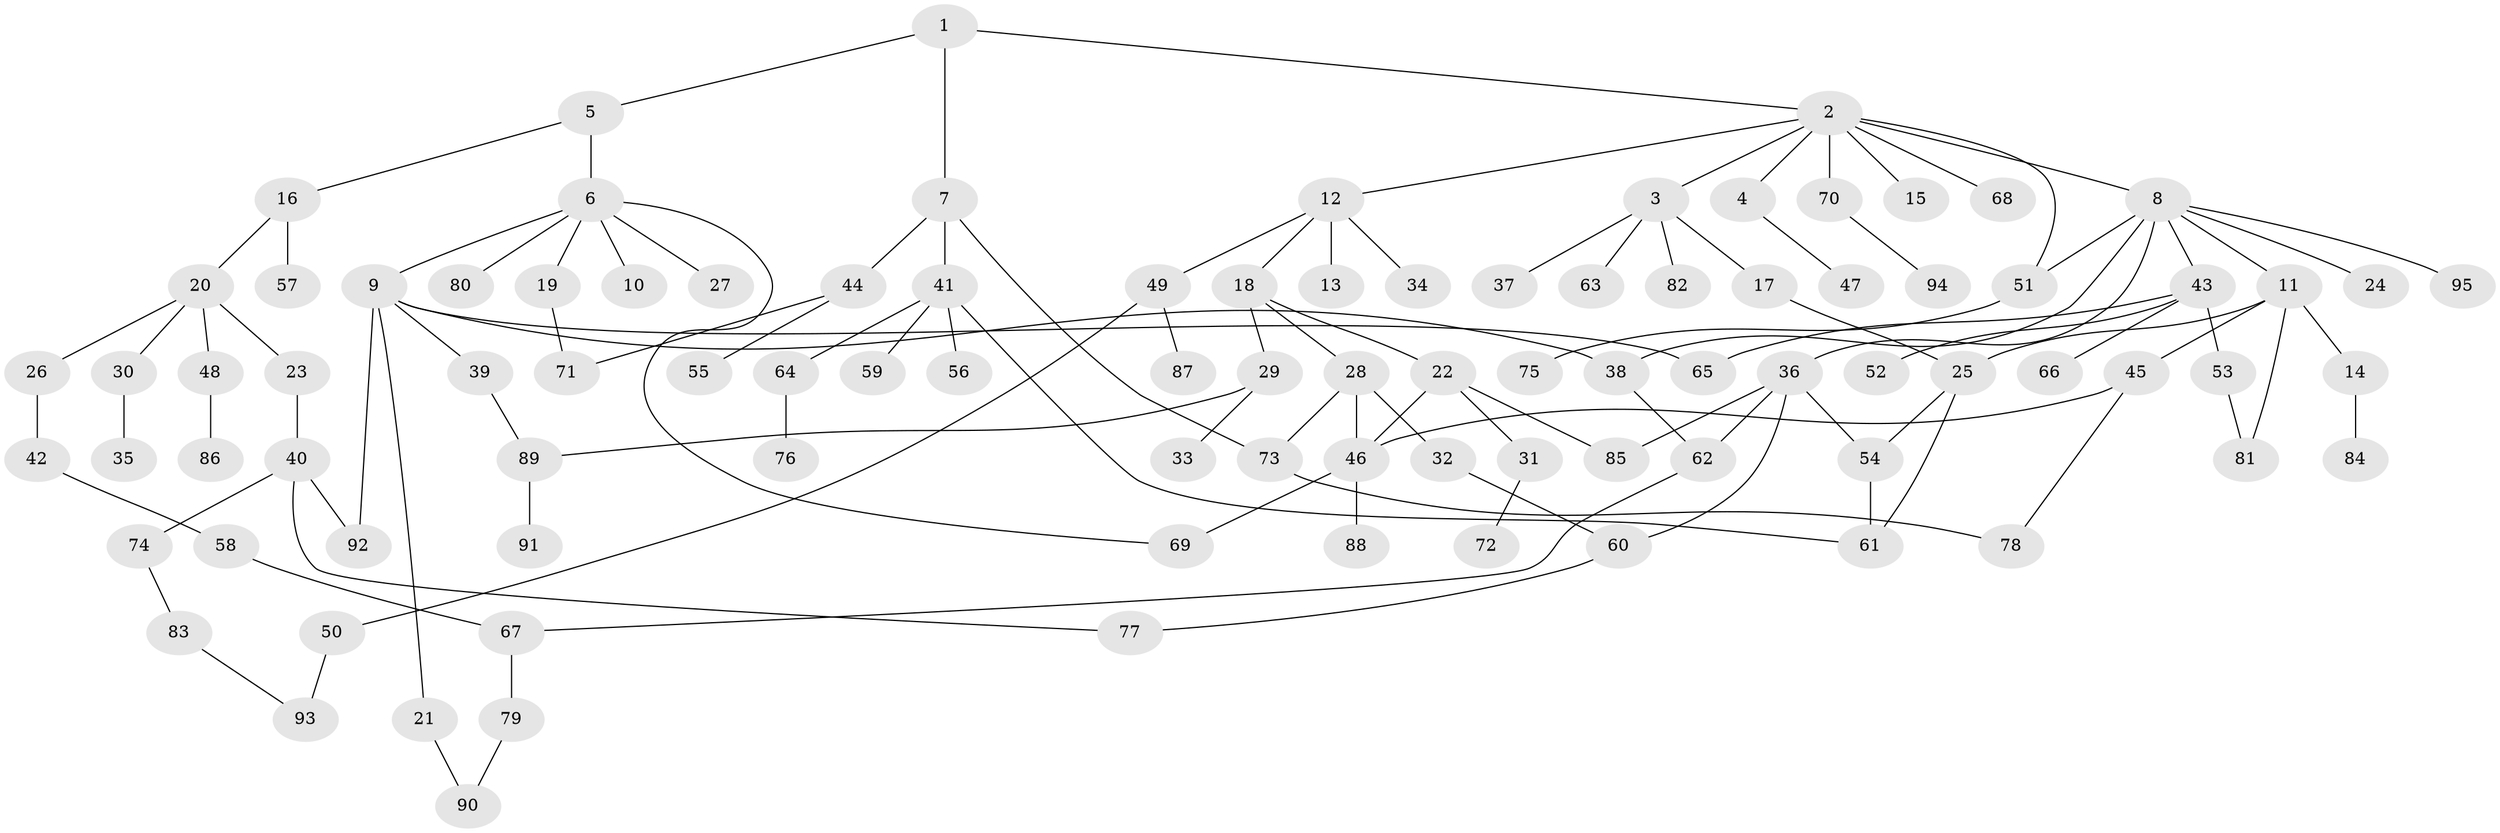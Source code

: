 // Generated by graph-tools (version 1.1) at 2025/10/02/27/25 16:10:53]
// undirected, 95 vertices, 117 edges
graph export_dot {
graph [start="1"]
  node [color=gray90,style=filled];
  1;
  2;
  3;
  4;
  5;
  6;
  7;
  8;
  9;
  10;
  11;
  12;
  13;
  14;
  15;
  16;
  17;
  18;
  19;
  20;
  21;
  22;
  23;
  24;
  25;
  26;
  27;
  28;
  29;
  30;
  31;
  32;
  33;
  34;
  35;
  36;
  37;
  38;
  39;
  40;
  41;
  42;
  43;
  44;
  45;
  46;
  47;
  48;
  49;
  50;
  51;
  52;
  53;
  54;
  55;
  56;
  57;
  58;
  59;
  60;
  61;
  62;
  63;
  64;
  65;
  66;
  67;
  68;
  69;
  70;
  71;
  72;
  73;
  74;
  75;
  76;
  77;
  78;
  79;
  80;
  81;
  82;
  83;
  84;
  85;
  86;
  87;
  88;
  89;
  90;
  91;
  92;
  93;
  94;
  95;
  1 -- 2;
  1 -- 5;
  1 -- 7;
  2 -- 3;
  2 -- 4;
  2 -- 8;
  2 -- 12;
  2 -- 15;
  2 -- 68;
  2 -- 70;
  2 -- 51;
  3 -- 17;
  3 -- 37;
  3 -- 63;
  3 -- 82;
  4 -- 47;
  5 -- 6;
  5 -- 16;
  6 -- 9;
  6 -- 10;
  6 -- 19;
  6 -- 27;
  6 -- 69;
  6 -- 80;
  7 -- 41;
  7 -- 44;
  7 -- 73;
  8 -- 11;
  8 -- 24;
  8 -- 36;
  8 -- 38;
  8 -- 43;
  8 -- 51;
  8 -- 95;
  9 -- 21;
  9 -- 39;
  9 -- 65;
  9 -- 92;
  9 -- 38;
  11 -- 14;
  11 -- 45;
  11 -- 81;
  11 -- 25;
  12 -- 13;
  12 -- 18;
  12 -- 34;
  12 -- 49;
  14 -- 84;
  16 -- 20;
  16 -- 57;
  17 -- 25;
  18 -- 22;
  18 -- 28;
  18 -- 29;
  19 -- 71;
  20 -- 23;
  20 -- 26;
  20 -- 30;
  20 -- 48;
  21 -- 90;
  22 -- 31;
  22 -- 46;
  22 -- 85;
  23 -- 40;
  25 -- 54;
  25 -- 61;
  26 -- 42;
  28 -- 32;
  28 -- 73;
  28 -- 46;
  29 -- 33;
  29 -- 89;
  30 -- 35;
  31 -- 72;
  32 -- 60;
  36 -- 60;
  36 -- 62;
  36 -- 54;
  36 -- 85;
  38 -- 62;
  39 -- 89;
  40 -- 74;
  40 -- 77;
  40 -- 92;
  41 -- 56;
  41 -- 59;
  41 -- 61;
  41 -- 64;
  42 -- 58;
  43 -- 52;
  43 -- 53;
  43 -- 66;
  43 -- 65;
  44 -- 55;
  44 -- 71;
  45 -- 78;
  45 -- 46;
  46 -- 88;
  46 -- 69;
  48 -- 86;
  49 -- 50;
  49 -- 87;
  50 -- 93;
  51 -- 75;
  53 -- 81;
  54 -- 61;
  58 -- 67;
  60 -- 77;
  62 -- 67;
  64 -- 76;
  67 -- 79;
  70 -- 94;
  73 -- 78;
  74 -- 83;
  79 -- 90;
  83 -- 93;
  89 -- 91;
}

